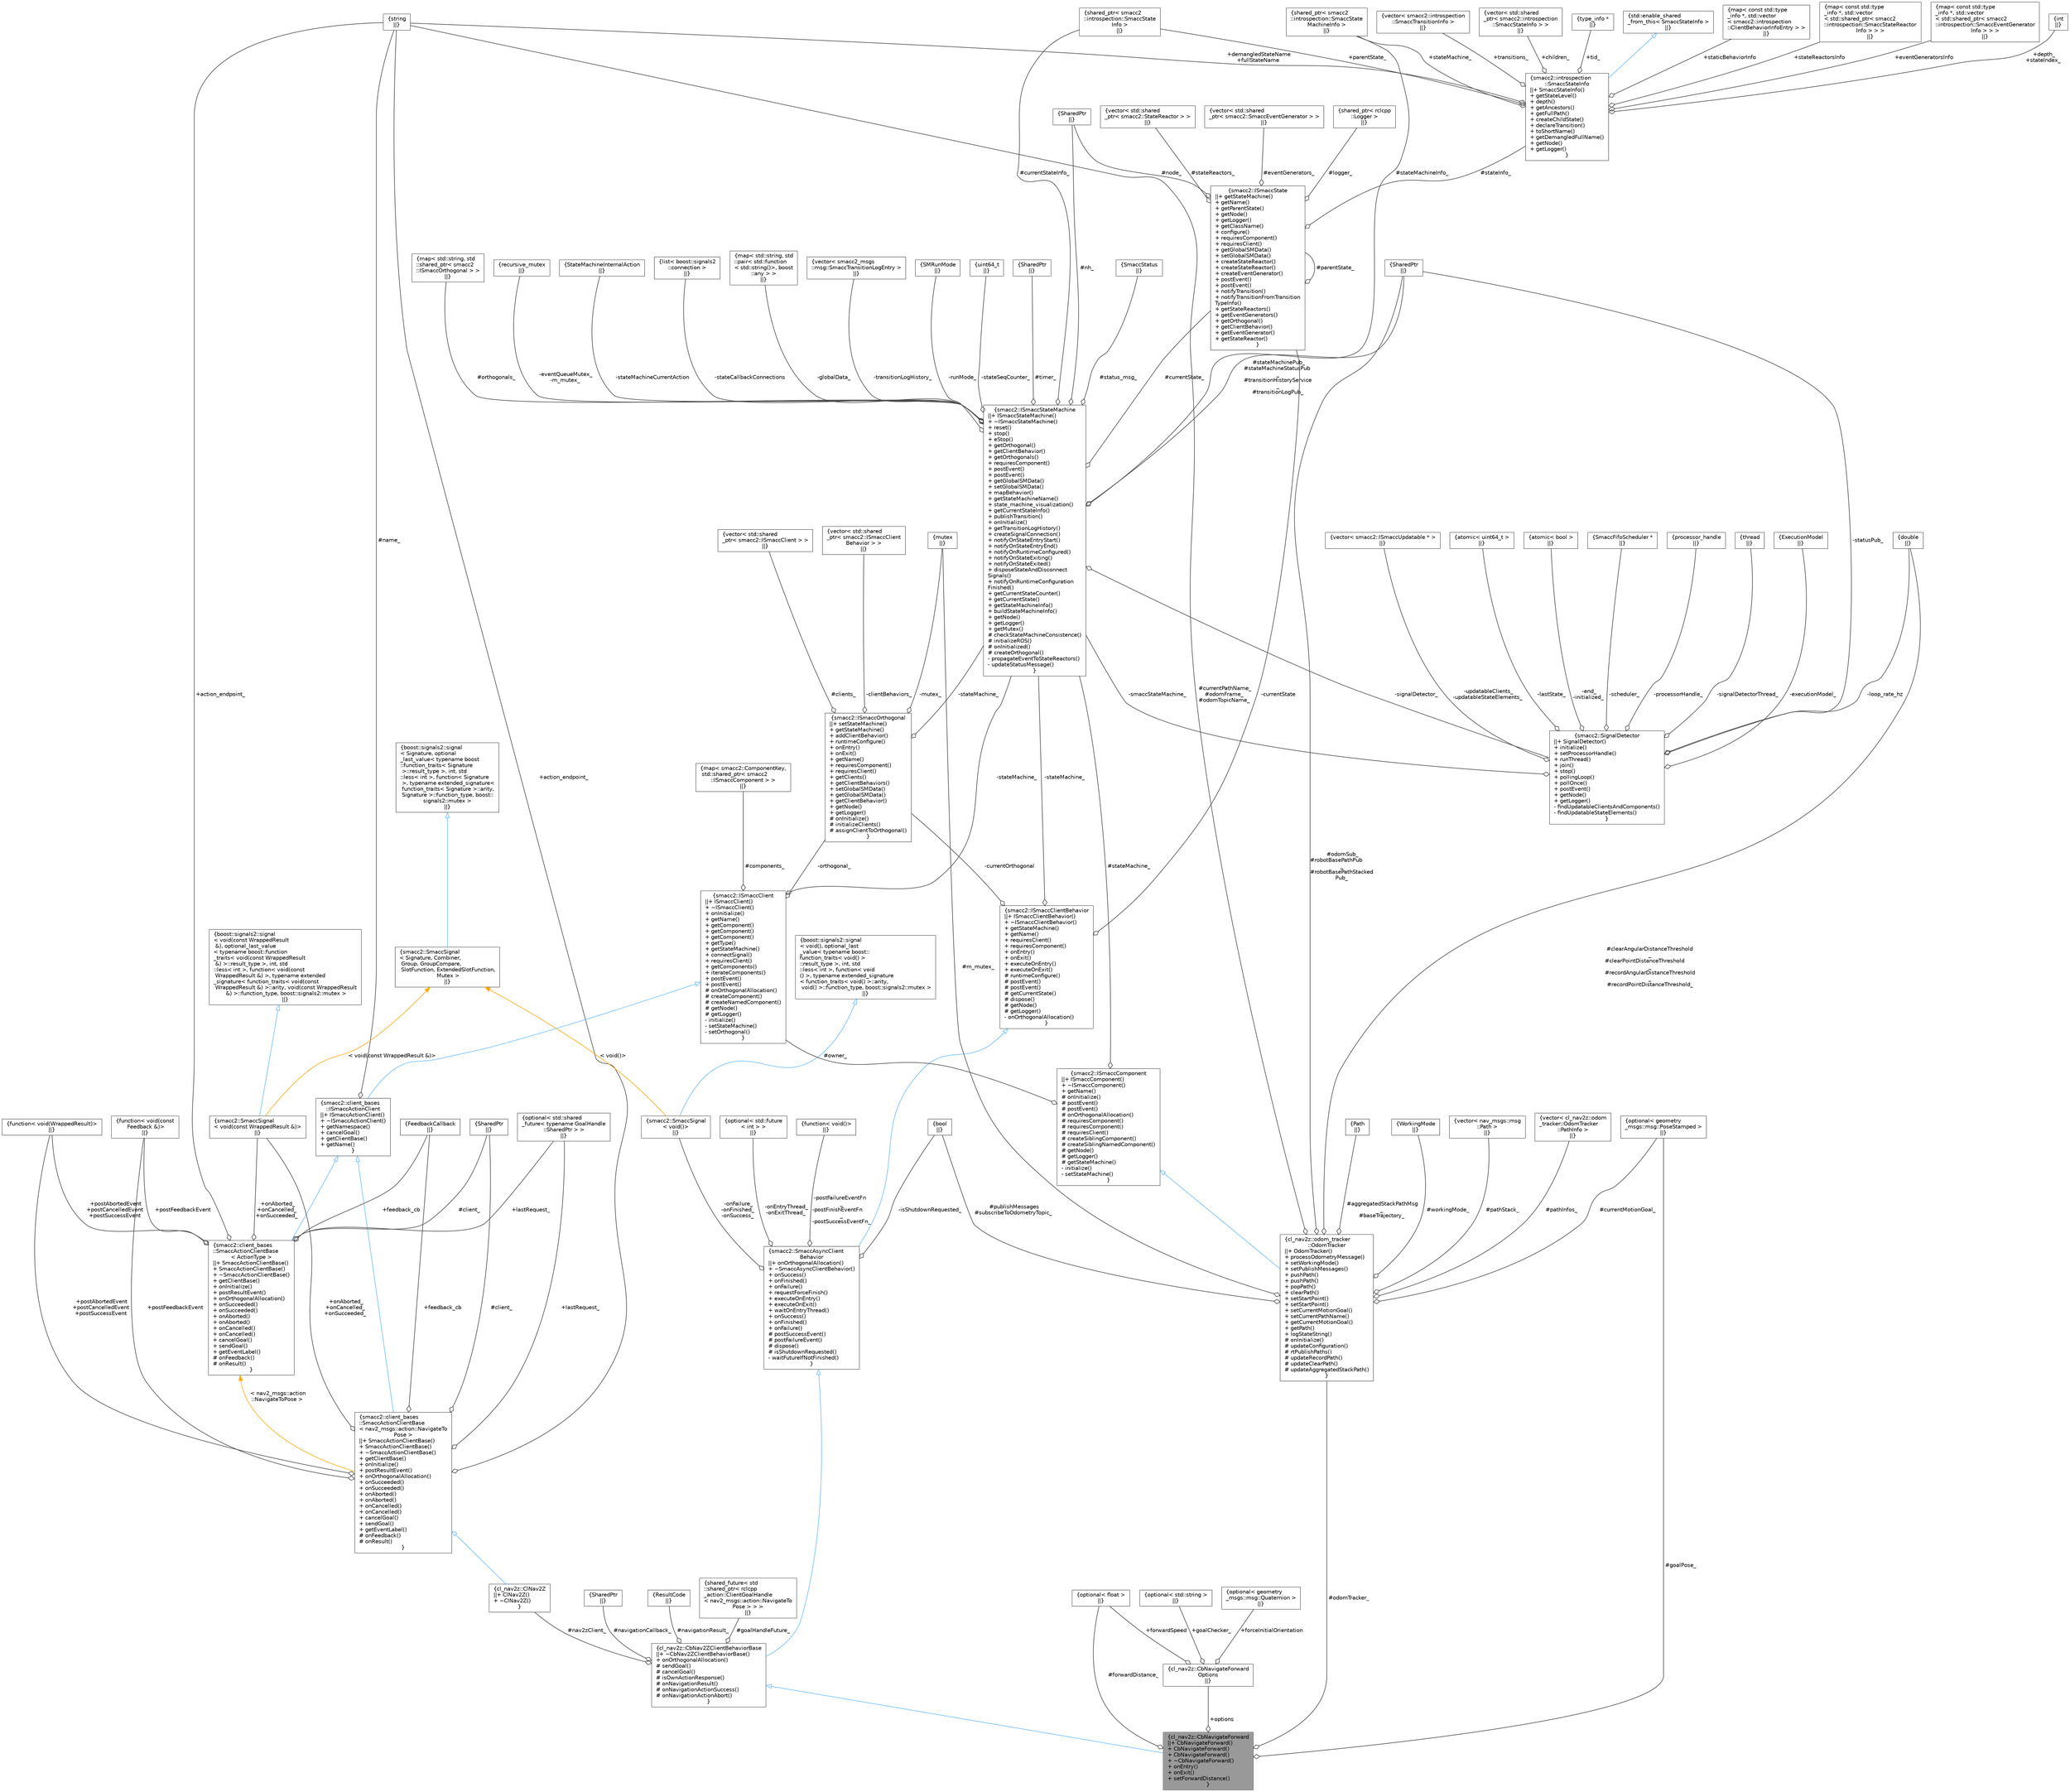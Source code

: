 digraph "cl_nav2z::CbNavigateForward"
{
 // LATEX_PDF_SIZE
  bgcolor="transparent";
  edge [fontname=Helvetica,fontsize=10,labelfontname=Helvetica,labelfontsize=10];
  node [fontname=Helvetica,fontsize=10,shape=box,height=0.2,width=0.4];
  Node1 [label="{cl_nav2z::CbNavigateForward\n||+ CbNavigateForward()\l+ CbNavigateForward()\l+ CbNavigateForward()\l+ ~CbNavigateForward()\l+ onEntry()\l+ onExit()\l+ setForwardDistance()\l}",height=0.2,width=0.4,color="gray40", fillcolor="grey60", style="filled", fontcolor="black",tooltip=" "];
  Node2 -> Node1 [dir="back",color="steelblue1",style="solid",arrowtail="onormal"];
  Node2 [label="{cl_nav2z::CbNav2ZClientBehaviorBase\n||+ ~CbNav2ZClientBehaviorBase()\l+ onOrthogonalAllocation()\l# sendGoal()\l# cancelGoal()\l# isOwnActionResponse()\l# onNavigationResult()\l# onNavigationActionSuccess()\l# onNavigationActionAbort()\l}",height=0.2,width=0.4,color="gray40", fillcolor="white", style="filled",URL="$classcl__nav2z_1_1CbNav2ZClientBehaviorBase.html",tooltip=" "];
  Node3 -> Node2 [dir="back",color="steelblue1",style="solid",arrowtail="onormal"];
  Node3 [label="{smacc2::SmaccAsyncClient\lBehavior\n||+ onOrthogonalAllocation()\l+ ~SmaccAsyncClientBehavior()\l+ onSuccess()\l+ onFinished()\l+ onFailure()\l+ requestForceFinish()\l+ executeOnEntry()\l+ executeOnExit()\l+ waitOnEntryThread()\l+ onSuccess()\l+ onFinished()\l+ onFailure()\l# postSuccessEvent()\l# postFailureEvent()\l# dispose()\l# isShutdownRequested()\l- waitFutureIfNotFinished()\l}",height=0.2,width=0.4,color="gray40", fillcolor="white", style="filled",URL="$classsmacc2_1_1SmaccAsyncClientBehavior.html",tooltip=" "];
  Node4 -> Node3 [dir="back",color="steelblue1",style="solid",arrowtail="onormal"];
  Node4 [label="{smacc2::ISmaccClientBehavior\n||+ ISmaccClientBehavior()\l+ ~ISmaccClientBehavior()\l+ getStateMachine()\l+ getName()\l+ requiresClient()\l+ requiresComponent()\l+ onEntry()\l+ onExit()\l+ executeOnEntry()\l+ executeOnExit()\l# runtimeConfigure()\l# postEvent()\l# postEvent()\l# getCurrentState()\l# dispose()\l# getNode()\l# getLogger()\l- onOrthogonalAllocation()\l}",height=0.2,width=0.4,color="gray40", fillcolor="white", style="filled",URL="$classsmacc2_1_1ISmaccClientBehavior.html",tooltip=" "];
  Node5 -> Node4 [color="grey25",style="solid",label=" -stateMachine_" ,arrowhead="odiamond"];
  Node5 [label="{smacc2::ISmaccStateMachine\n||+ ISmaccStateMachine()\l+ ~ISmaccStateMachine()\l+ reset()\l+ stop()\l+ eStop()\l+ getOrthogonal()\l+ getClientBehavior()\l+ getOrthogonals()\l+ requiresComponent()\l+ postEvent()\l+ postEvent()\l+ getGlobalSMData()\l+ setGlobalSMData()\l+ mapBehavior()\l+ getStateMachineName()\l+ state_machine_visualization()\l+ getCurrentStateInfo()\l+ publishTransition()\l+ onInitialize()\l+ getTransitionLogHistory()\l+ createSignalConnection()\l+ notifyOnStateEntryStart()\l+ notifyOnStateEntryEnd()\l+ notifyOnRuntimeConfigured()\l+ notifyOnStateExiting()\l+ notifyOnStateExited()\l+ disposeStateAndDisconnect\lSignals()\l+ notifyOnRuntimeConfiguration\lFinished()\l+ getCurrentStateCounter()\l+ getCurrentState()\l+ getStateMachineInfo()\l+ buildStateMachineInfo()\l+ getNode()\l+ getLogger()\l+ getMutex()\l# checkStateMachineConsistence()\l# initializeROS()\l# onInitialized()\l# createOrthogonal()\l- propagateEventToStateReactors()\l- updateStatusMessage()\l}",height=0.2,width=0.4,color="gray40", fillcolor="white", style="filled",URL="$classsmacc2_1_1ISmaccStateMachine.html",tooltip=" "];
  Node6 -> Node5 [color="grey25",style="solid",label=" #nh_" ,arrowhead="odiamond"];
  Node6 [label="{SharedPtr\n||}",height=0.2,width=0.4,color="gray40", fillcolor="white", style="filled",tooltip=" "];
  Node7 -> Node5 [color="grey25",style="solid",label=" #timer_" ,arrowhead="odiamond"];
  Node7 [label="{SharedPtr\n||}",height=0.2,width=0.4,color="gray40", fillcolor="white", style="filled",tooltip=" "];
  Node8 -> Node5 [color="grey25",style="solid",label=" #stateMachinePub_\n#stateMachineStatusPub\l_\n#transitionHistoryService\l_\n#transitionLogPub_" ,arrowhead="odiamond"];
  Node8 [label="{SharedPtr\n||}",height=0.2,width=0.4,color="gray40", fillcolor="white", style="filled",tooltip=" "];
  Node9 -> Node5 [color="grey25",style="solid",label=" #currentState_" ,arrowhead="odiamond"];
  Node9 [label="{smacc2::ISmaccState\n||+ getStateMachine()\l+ getName()\l+ getParentState()\l+ getNode()\l+ getLogger()\l+ getClassName()\l+ configure()\l+ requiresComponent()\l+ requiresClient()\l+ getGlobalSMData()\l+ setGlobalSMData()\l+ createStateReactor()\l+ createStateReactor()\l+ createEventGenerator()\l+ postEvent()\l+ postEvent()\l+ notifyTransition()\l+ notifyTransitionFromTransition\lTypeInfo()\l+ getStateReactors()\l+ getEventGenerators()\l+ getOrthogonal()\l+ getClientBehavior()\l+ getEventGenerator()\l+ getStateReactor()\l}",height=0.2,width=0.4,color="gray40", fillcolor="white", style="filled",URL="$classsmacc2_1_1ISmaccState.html",tooltip=" "];
  Node6 -> Node9 [color="grey25",style="solid",label=" #node_" ,arrowhead="odiamond"];
  Node10 -> Node9 [color="grey25",style="solid",label=" #logger_" ,arrowhead="odiamond"];
  Node10 [label="{shared_ptr\< rclcpp\l::Logger \>\n||}",height=0.2,width=0.4,color="gray40", fillcolor="white", style="filled",tooltip=" "];
  Node11 -> Node9 [color="grey25",style="solid",label=" #stateReactors_" ,arrowhead="odiamond"];
  Node11 [label="{vector\< std::shared\l_ptr\< smacc2::StateReactor \> \>\n||}",height=0.2,width=0.4,color="gray40", fillcolor="white", style="filled",tooltip=" "];
  Node12 -> Node9 [color="grey25",style="solid",label=" #eventGenerators_" ,arrowhead="odiamond"];
  Node12 [label="{vector\< std::shared\l_ptr\< smacc2::SmaccEventGenerator \> \>\n||}",height=0.2,width=0.4,color="gray40", fillcolor="white", style="filled",tooltip=" "];
  Node9 -> Node9 [color="grey25",style="solid",label=" #parentState_" ,arrowhead="odiamond"];
  Node13 -> Node9 [color="grey25",style="solid",label=" #stateInfo_" ,arrowhead="odiamond"];
  Node13 [label="{smacc2::introspection\l::SmaccStateInfo\n||+ SmaccStateInfo()\l+ getStateLevel()\l+ depth()\l+ getAncestors()\l+ getFullPath()\l+ createChildState()\l+ declareTransition()\l+ toShortName()\l+ getDemangledFullName()\l+ getNode()\l+ getLogger()\l}",height=0.2,width=0.4,color="gray40", fillcolor="white", style="filled",URL="$classsmacc2_1_1introspection_1_1SmaccStateInfo.html",tooltip=" "];
  Node14 -> Node13 [dir="back",color="steelblue1",style="solid",arrowtail="onormal"];
  Node14 [label="{std::enable_shared\l_from_this\< SmaccStateInfo \>\n||}",height=0.2,width=0.4,color="gray40", fillcolor="white", style="filled",tooltip=" "];
  Node15 -> Node13 [color="grey25",style="solid",label=" +staticBehaviorInfo" ,arrowhead="odiamond"];
  Node15 [label="{map\< const std::type\l_info *, std::vector\l\< smacc2::introspection\l::ClientBehaviorInfoEntry \> \>\n||}",height=0.2,width=0.4,color="gray40", fillcolor="white", style="filled",tooltip=" "];
  Node16 -> Node13 [color="grey25",style="solid",label=" +stateReactorsInfo" ,arrowhead="odiamond"];
  Node16 [label="{map\< const std::type\l_info *, std::vector\l\< std::shared_ptr\< smacc2\l::introspection::SmaccStateReactor\lInfo \> \> \>\n||}",height=0.2,width=0.4,color="gray40", fillcolor="white", style="filled",tooltip=" "];
  Node17 -> Node13 [color="grey25",style="solid",label=" +eventGeneratorsInfo" ,arrowhead="odiamond"];
  Node17 [label="{map\< const std::type\l_info *, std::vector\l\< std::shared_ptr\< smacc2\l::introspection::SmaccEventGenerator\lInfo \> \> \>\n||}",height=0.2,width=0.4,color="gray40", fillcolor="white", style="filled",tooltip=" "];
  Node18 -> Node13 [color="grey25",style="solid",label=" +depth_\n+stateIndex_" ,arrowhead="odiamond"];
  Node18 [label="{int\n||}",height=0.2,width=0.4,color="gray40", fillcolor="white", style="filled",tooltip=" "];
  Node19 -> Node13 [color="grey25",style="solid",label=" +demangledStateName\n+fullStateName" ,arrowhead="odiamond"];
  Node19 [label="{string\n||}",height=0.2,width=0.4,color="gray40", fillcolor="white", style="filled",tooltip=" "];
  Node20 -> Node13 [color="grey25",style="solid",label=" +stateMachine_" ,arrowhead="odiamond"];
  Node20 [label="{shared_ptr\< smacc2\l::introspection::SmaccState\lMachineInfo \>\n||}",height=0.2,width=0.4,color="gray40", fillcolor="white", style="filled",tooltip=" "];
  Node21 -> Node13 [color="grey25",style="solid",label=" +parentState_" ,arrowhead="odiamond"];
  Node21 [label="{shared_ptr\< smacc2\l::introspection::SmaccState\lInfo \>\n||}",height=0.2,width=0.4,color="gray40", fillcolor="white", style="filled",tooltip=" "];
  Node22 -> Node13 [color="grey25",style="solid",label=" +transitions_" ,arrowhead="odiamond"];
  Node22 [label="{vector\< smacc2::introspection\l::SmaccTransitionInfo \>\n||}",height=0.2,width=0.4,color="gray40", fillcolor="white", style="filled",tooltip=" "];
  Node23 -> Node13 [color="grey25",style="solid",label=" +children_" ,arrowhead="odiamond"];
  Node23 [label="{vector\< std::shared\l_ptr\< smacc2::introspection\l::SmaccStateInfo \> \>\n||}",height=0.2,width=0.4,color="gray40", fillcolor="white", style="filled",tooltip=" "];
  Node24 -> Node13 [color="grey25",style="solid",label=" +tid_" ,arrowhead="odiamond"];
  Node24 [label="{type_info *\n||}",height=0.2,width=0.4,color="gray40", fillcolor="white", style="filled",tooltip=" "];
  Node21 -> Node5 [color="grey25",style="solid",label=" #currentStateInfo_" ,arrowhead="odiamond"];
  Node25 -> Node5 [color="grey25",style="solid",label=" #status_msg_" ,arrowhead="odiamond"];
  Node25 [label="{SmaccStatus\n||}",height=0.2,width=0.4,color="gray40", fillcolor="white", style="filled",tooltip=" "];
  Node26 -> Node5 [color="grey25",style="solid",label=" #orthogonals_" ,arrowhead="odiamond"];
  Node26 [label="{map\< std::string, std\l::shared_ptr\< smacc2\l::ISmaccOrthogonal \> \>\n||}",height=0.2,width=0.4,color="gray40", fillcolor="white", style="filled",tooltip=" "];
  Node20 -> Node5 [color="grey25",style="solid",label=" #stateMachineInfo_" ,arrowhead="odiamond"];
  Node27 -> Node5 [color="grey25",style="solid",label=" -eventQueueMutex_\n-m_mutex_" ,arrowhead="odiamond"];
  Node27 [label="{recursive_mutex\n||}",height=0.2,width=0.4,color="gray40", fillcolor="white", style="filled",tooltip=" "];
  Node28 -> Node5 [color="grey25",style="solid",label=" -stateMachineCurrentAction" ,arrowhead="odiamond"];
  Node28 [label="{StateMachineInternalAction\n||}",height=0.2,width=0.4,color="gray40", fillcolor="white", style="filled",tooltip=" "];
  Node29 -> Node5 [color="grey25",style="solid",label=" -stateCallbackConnections" ,arrowhead="odiamond"];
  Node29 [label="{list\< boost::signals2\l::connection \>\n||}",height=0.2,width=0.4,color="gray40", fillcolor="white", style="filled",tooltip=" "];
  Node30 -> Node5 [color="grey25",style="solid",label=" -globalData_" ,arrowhead="odiamond"];
  Node30 [label="{map\< std::string, std\l::pair\< std::function\l\< std::string()\>, boost\l::any \> \>\n||}",height=0.2,width=0.4,color="gray40", fillcolor="white", style="filled",tooltip=" "];
  Node31 -> Node5 [color="grey25",style="solid",label=" -transitionLogHistory_" ,arrowhead="odiamond"];
  Node31 [label="{vector\< smacc2_msgs\l::msg::SmaccTransitionLogEntry \>\n||}",height=0.2,width=0.4,color="gray40", fillcolor="white", style="filled",tooltip=" "];
  Node32 -> Node5 [color="grey25",style="solid",label=" -runMode_" ,arrowhead="odiamond"];
  Node32 [label="{SMRunMode\n||}",height=0.2,width=0.4,color="gray40", fillcolor="white", style="filled",tooltip=" "];
  Node33 -> Node5 [color="grey25",style="solid",label=" -signalDetector_" ,arrowhead="odiamond"];
  Node33 [label="{smacc2::SignalDetector\n||+ SignalDetector()\l+ initialize()\l+ setProcessorHandle()\l+ runThread()\l+ join()\l+ stop()\l+ pollingLoop()\l+ pollOnce()\l+ postEvent()\l+ getNode()\l+ getLogger()\l- findUpdatableClientsAndComponents()\l- findUpdatableStateElements()\l}",height=0.2,width=0.4,color="gray40", fillcolor="white", style="filled",URL="$classsmacc2_1_1SignalDetector.html",tooltip=" "];
  Node5 -> Node33 [color="grey25",style="solid",label=" -smaccStateMachine_" ,arrowhead="odiamond"];
  Node34 -> Node33 [color="grey25",style="solid",label=" -updatableClients_\n-updatableStateElements_" ,arrowhead="odiamond"];
  Node34 [label="{vector\< smacc2::ISmaccUpdatable * \>\n||}",height=0.2,width=0.4,color="gray40", fillcolor="white", style="filled",tooltip=" "];
  Node35 -> Node33 [color="grey25",style="solid",label=" -lastState_" ,arrowhead="odiamond"];
  Node35 [label="{atomic\< uint64_t \>\n||}",height=0.2,width=0.4,color="gray40", fillcolor="white", style="filled",tooltip=" "];
  Node36 -> Node33 [color="grey25",style="solid",label=" -loop_rate_hz" ,arrowhead="odiamond"];
  Node36 [label="{double\n||}",height=0.2,width=0.4,color="gray40", fillcolor="white", style="filled",tooltip=" "];
  Node37 -> Node33 [color="grey25",style="solid",label=" -end_\n-initialized_" ,arrowhead="odiamond"];
  Node37 [label="{atomic\< bool \>\n||}",height=0.2,width=0.4,color="gray40", fillcolor="white", style="filled",tooltip=" "];
  Node8 -> Node33 [color="grey25",style="solid",label=" -statusPub_" ,arrowhead="odiamond"];
  Node38 -> Node33 [color="grey25",style="solid",label=" -scheduler_" ,arrowhead="odiamond"];
  Node38 [label="{SmaccFifoScheduler *\n||}",height=0.2,width=0.4,color="gray40", fillcolor="white", style="filled",tooltip=" "];
  Node39 -> Node33 [color="grey25",style="solid",label=" -processorHandle_" ,arrowhead="odiamond"];
  Node39 [label="{processor_handle\n||}",height=0.2,width=0.4,color="gray40", fillcolor="white", style="filled",tooltip=" "];
  Node40 -> Node33 [color="grey25",style="solid",label=" -signalDetectorThread_" ,arrowhead="odiamond"];
  Node40 [label="{thread\n||}",height=0.2,width=0.4,color="gray40", fillcolor="white", style="filled",tooltip=" "];
  Node41 -> Node33 [color="grey25",style="solid",label=" -executionModel_" ,arrowhead="odiamond"];
  Node41 [label="{ExecutionModel\n||}",height=0.2,width=0.4,color="gray40", fillcolor="white", style="filled",tooltip=" "];
  Node42 -> Node5 [color="grey25",style="solid",label=" -stateSeqCounter_" ,arrowhead="odiamond"];
  Node42 [label="{uint64_t\n||}",height=0.2,width=0.4,color="gray40", fillcolor="white", style="filled",tooltip=" "];
  Node9 -> Node4 [color="grey25",style="solid",label=" -currentState" ,arrowhead="odiamond"];
  Node43 -> Node4 [color="grey25",style="solid",label=" -currentOrthogonal" ,arrowhead="odiamond"];
  Node43 [label="{smacc2::ISmaccOrthogonal\n||+ setStateMachine()\l+ getStateMachine()\l+ addClientBehavior()\l+ runtimeConfigure()\l+ onEntry()\l+ onExit()\l+ getName()\l+ requiresComponent()\l+ requiresClient()\l+ getClients()\l+ getClientBehaviors()\l+ setGlobalSMData()\l+ getGlobalSMData()\l+ getClientBehavior()\l+ getNode()\l+ getLogger()\l# onInitialize()\l# initializeClients()\l# assignClientToOrthogonal()\l}",height=0.2,width=0.4,color="gray40", fillcolor="white", style="filled",URL="$classsmacc2_1_1ISmaccOrthogonal.html",tooltip=" "];
  Node44 -> Node43 [color="grey25",style="solid",label=" #clients_" ,arrowhead="odiamond"];
  Node44 [label="{vector\< std::shared\l_ptr\< smacc2::ISmaccClient \> \>\n||}",height=0.2,width=0.4,color="gray40", fillcolor="white", style="filled",tooltip=" "];
  Node5 -> Node43 [color="grey25",style="solid",label=" -stateMachine_" ,arrowhead="odiamond"];
  Node45 -> Node43 [color="grey25",style="solid",label=" -clientBehaviors_" ,arrowhead="odiamond"];
  Node45 [label="{vector\< std::shared\l_ptr\< smacc2::ISmaccClient\lBehavior \> \>\n||}",height=0.2,width=0.4,color="gray40", fillcolor="white", style="filled",tooltip=" "];
  Node46 -> Node43 [color="grey25",style="solid",label=" -mutex_" ,arrowhead="odiamond"];
  Node46 [label="{mutex\n||}",height=0.2,width=0.4,color="gray40", fillcolor="white", style="filled",tooltip=" "];
  Node47 -> Node3 [color="grey25",style="solid",label=" -onEntryThread_\n-onExitThread_" ,arrowhead="odiamond"];
  Node47 [label="{optional\< std::future\l\< int \> \>\n||}",height=0.2,width=0.4,color="gray40", fillcolor="white", style="filled",tooltip=" "];
  Node48 -> Node3 [color="grey25",style="solid",label=" -postFailureEventFn\l_\n-postFinishEventFn\l_\n-postSuccessEventFn_" ,arrowhead="odiamond"];
  Node48 [label="{function\< void()\>\n||}",height=0.2,width=0.4,color="gray40", fillcolor="white", style="filled",tooltip=" "];
  Node49 -> Node3 [color="grey25",style="solid",label=" -onFailure_\n-onFinished_\n-onSuccess_" ,arrowhead="odiamond"];
  Node49 [label="{smacc2::SmaccSignal\l\< void()\>\n||}",height=0.2,width=0.4,color="gray40", fillcolor="white", style="filled",URL="$classsmacc2_1_1SmaccSignal.html",tooltip=" "];
  Node50 -> Node49 [dir="back",color="steelblue1",style="solid",arrowtail="onormal"];
  Node50 [label="{boost::signals2::signal\l\< void(), optional_last\l_value\< typename boost::\lfunction_traits\< void() \>\l::result_type \>, int, std\l::less\< int \>, function\< void\l() \>, typename extended_signature\l\< function_traits\< void() \>::arity,\l void() \>::function_type, boost::signals2::mutex \>\n||}",height=0.2,width=0.4,color="gray40", fillcolor="white", style="filled",tooltip=" "];
  Node51 -> Node49 [dir="back",color="orange",style="solid",label=" \< void()\>" ];
  Node51 [label="{smacc2::SmaccSignal\l\< Signature, Combiner,\l Group, GroupCompare,\l SlotFunction, ExtendedSlotFunction,\l Mutex \>\n||}",height=0.2,width=0.4,color="gray40", fillcolor="white", style="filled",URL="$classsmacc2_1_1SmaccSignal.html",tooltip=" "];
  Node52 -> Node51 [dir="back",color="steelblue1",style="solid",arrowtail="onormal"];
  Node52 [label="{boost::signals2::signal\l\< Signature, optional\l_last_value\< typename boost\l::function_traits\< Signature\l \>::result_type \>, int, std\l::less\< int \>, function\< Signature\l \>, typename extended_signature\<\l function_traits\< Signature \>::arity,\l Signature \>::function_type, boost::\lsignals2::mutex \>\n||}",height=0.2,width=0.4,color="gray40", fillcolor="white", style="filled",tooltip=" "];
  Node53 -> Node3 [color="grey25",style="solid",label=" -isShutdownRequested_" ,arrowhead="odiamond"];
  Node53 [label="{bool\n||}",height=0.2,width=0.4,color="gray40", fillcolor="white", style="filled",URL="$classbool.html",tooltip=" "];
  Node54 -> Node2 [color="grey25",style="solid",label=" #nav2zClient_" ,arrowhead="odiamond"];
  Node54 [label="{cl_nav2z::ClNav2Z\n||+ ClNav2Z()\l+ ~ClNav2Z()\l}",height=0.2,width=0.4,color="gray40", fillcolor="white", style="filled",URL="$classcl__nav2z_1_1ClNav2Z.html",tooltip=" "];
  Node55 -> Node54 [dir="back",color="steelblue1",style="solid",arrowtail="onormal"];
  Node55 [label="{smacc2::client_bases\l::SmaccActionClientBase\l\< nav2_msgs::action::NavigateTo\lPose \>\n||+ SmaccActionClientBase()\l+ SmaccActionClientBase()\l+ ~SmaccActionClientBase()\l+ getClientBase()\l+ onInitialize()\l+ postResultEvent()\l+ onOrthogonalAllocation()\l+ onSucceeded()\l+ onSucceeded()\l+ onAborted()\l+ onAborted()\l+ onCancelled()\l+ onCancelled()\l+ cancelGoal()\l+ sendGoal()\l+ getEventLabel()\l# onFeedback()\l# onResult()\l}",height=0.2,width=0.4,color="gray40", fillcolor="white", style="filled",URL="$classsmacc2_1_1client__bases_1_1SmaccActionClientBase.html",tooltip=" "];
  Node56 -> Node55 [dir="back",color="steelblue1",style="solid",arrowtail="onormal"];
  Node56 [label="{smacc2::client_bases\l::ISmaccActionClient\n||+ ISmaccActionClient()\l+ ~ISmaccActionClient()\l+ getNamespace()\l+ cancelGoal()\l+ getClientBase()\l+ getName()\l}",height=0.2,width=0.4,color="gray40", fillcolor="white", style="filled",URL="$classsmacc2_1_1client__bases_1_1ISmaccActionClient.html",tooltip=" "];
  Node57 -> Node56 [dir="back",color="steelblue1",style="solid",arrowtail="onormal"];
  Node57 [label="{smacc2::ISmaccClient\n||+ ISmaccClient()\l+ ~ISmaccClient()\l+ onInitialize()\l+ getName()\l+ getComponent()\l+ getComponent()\l+ getComponent()\l+ getType()\l+ getStateMachine()\l+ connectSignal()\l+ requiresClient()\l+ getComponents()\l+ iterateComponents()\l+ postEvent()\l+ postEvent()\l# onOrthogonalAllocation()\l# createComponent()\l# createNamedComponent()\l# getNode()\l# getLogger()\l- initialize()\l- setStateMachine()\l- setOrthogonal()\l}",height=0.2,width=0.4,color="gray40", fillcolor="white", style="filled",URL="$classsmacc2_1_1ISmaccClient.html",tooltip=" "];
  Node58 -> Node57 [color="grey25",style="solid",label=" #components_" ,arrowhead="odiamond"];
  Node58 [label="{map\< smacc2::ComponentKey,\l std::shared_ptr\< smacc2\l::ISmaccComponent \> \>\n||}",height=0.2,width=0.4,color="gray40", fillcolor="white", style="filled",tooltip=" "];
  Node5 -> Node57 [color="grey25",style="solid",label=" -stateMachine_" ,arrowhead="odiamond"];
  Node43 -> Node57 [color="grey25",style="solid",label=" -orthogonal_" ,arrowhead="odiamond"];
  Node19 -> Node56 [color="grey25",style="solid",label=" #name_" ,arrowhead="odiamond"];
  Node19 -> Node55 [color="grey25",style="solid",label=" +action_endpoint_" ,arrowhead="odiamond"];
  Node59 -> Node55 [color="grey25",style="solid",label=" +lastRequest_" ,arrowhead="odiamond"];
  Node59 [label="{optional\< std::shared\l_future\< typename GoalHandle\l::SharedPtr \> \>\n||}",height=0.2,width=0.4,color="gray40", fillcolor="white", style="filled",tooltip=" "];
  Node60 -> Node55 [color="grey25",style="solid",label=" +onAborted_\n+onCancelled_\n+onSucceeded_" ,arrowhead="odiamond"];
  Node60 [label="{smacc2::SmaccSignal\l\< void(const WrappedResult &)\>\n||}",height=0.2,width=0.4,color="gray40", fillcolor="white", style="filled",URL="$classsmacc2_1_1SmaccSignal.html",tooltip=" "];
  Node61 -> Node60 [dir="back",color="steelblue1",style="solid",arrowtail="onormal"];
  Node61 [label="{boost::signals2::signal\l\< void(const WrappedResult\l &), optional_last_value\l\< typename boost::function\l_traits\< void(const WrappedResult\l &) \>::result_type \>, int, std\l::less\< int \>, function\< void(const\l WrappedResult &) \>, typename extended\l_signature\< function_traits\< void(const\l WrappedResult &) \>::arity, void(const WrappedResult\l &) \>::function_type, boost::signals2::mutex \>\n||}",height=0.2,width=0.4,color="gray40", fillcolor="white", style="filled",tooltip=" "];
  Node51 -> Node60 [dir="back",color="orange",style="solid",label=" \< void(const WrappedResult &)\>" ];
  Node62 -> Node55 [color="grey25",style="solid",label=" +postAbortedEvent\n+postCancelledEvent\n+postSuccessEvent" ,arrowhead="odiamond"];
  Node62 [label="{function\< void(WrappedResult)\>\n||}",height=0.2,width=0.4,color="gray40", fillcolor="white", style="filled",tooltip=" "];
  Node63 -> Node55 [color="grey25",style="solid",label=" +postFeedbackEvent" ,arrowhead="odiamond"];
  Node63 [label="{function\< void(const\l Feedback &)\>\n||}",height=0.2,width=0.4,color="gray40", fillcolor="white", style="filled",tooltip=" "];
  Node64 -> Node55 [color="grey25",style="solid",label=" +feedback_cb" ,arrowhead="odiamond"];
  Node64 [label="{FeedbackCallback\n||}",height=0.2,width=0.4,color="gray40", fillcolor="white", style="filled",tooltip=" "];
  Node65 -> Node55 [color="grey25",style="solid",label=" #client_" ,arrowhead="odiamond"];
  Node65 [label="{SharedPtr\n||}",height=0.2,width=0.4,color="gray40", fillcolor="white", style="filled",tooltip=" "];
  Node66 -> Node55 [dir="back",color="orange",style="solid",label=" \< nav2_msgs::action\l::NavigateToPose \>" ];
  Node66 [label="{smacc2::client_bases\l::SmaccActionClientBase\l\< ActionType \>\n||+ SmaccActionClientBase()\l+ SmaccActionClientBase()\l+ ~SmaccActionClientBase()\l+ getClientBase()\l+ onInitialize()\l+ postResultEvent()\l+ onOrthogonalAllocation()\l+ onSucceeded()\l+ onSucceeded()\l+ onAborted()\l+ onAborted()\l+ onCancelled()\l+ onCancelled()\l+ cancelGoal()\l+ sendGoal()\l+ getEventLabel()\l# onFeedback()\l# onResult()\l}",height=0.2,width=0.4,color="gray40", fillcolor="white", style="filled",URL="$classsmacc2_1_1client__bases_1_1SmaccActionClientBase.html",tooltip=" "];
  Node56 -> Node66 [dir="back",color="steelblue1",style="solid",arrowtail="onormal"];
  Node19 -> Node66 [color="grey25",style="solid",label=" +action_endpoint_" ,arrowhead="odiamond"];
  Node59 -> Node66 [color="grey25",style="solid",label=" +lastRequest_" ,arrowhead="odiamond"];
  Node60 -> Node66 [color="grey25",style="solid",label=" +onAborted_\n+onCancelled_\n+onSucceeded_" ,arrowhead="odiamond"];
  Node62 -> Node66 [color="grey25",style="solid",label=" +postAbortedEvent\n+postCancelledEvent\n+postSuccessEvent" ,arrowhead="odiamond"];
  Node63 -> Node66 [color="grey25",style="solid",label=" +postFeedbackEvent" ,arrowhead="odiamond"];
  Node64 -> Node66 [color="grey25",style="solid",label=" +feedback_cb" ,arrowhead="odiamond"];
  Node65 -> Node66 [color="grey25",style="solid",label=" #client_" ,arrowhead="odiamond"];
  Node67 -> Node2 [color="grey25",style="solid",label=" #navigationCallback_" ,arrowhead="odiamond"];
  Node67 [label="{SharedPtr\n||}",height=0.2,width=0.4,color="gray40", fillcolor="white", style="filled",tooltip=" "];
  Node68 -> Node2 [color="grey25",style="solid",label=" #navigationResult_" ,arrowhead="odiamond"];
  Node68 [label="{ResultCode\n||}",height=0.2,width=0.4,color="gray40", fillcolor="white", style="filled",tooltip=" "];
  Node69 -> Node2 [color="grey25",style="solid",label=" #goalHandleFuture_" ,arrowhead="odiamond"];
  Node69 [label="{shared_future\< std\l::shared_ptr\< rclcpp\l_action::ClientGoalHandle\l\< nav2_msgs::action::NavigateTo\lPose \> \> \>\n||}",height=0.2,width=0.4,color="gray40", fillcolor="white", style="filled",tooltip=" "];
  Node70 -> Node1 [color="grey25",style="solid",label=" +options" ,arrowhead="odiamond"];
  Node70 [label="{cl_nav2z::CbNavigateForward\lOptions\n||}",height=0.2,width=0.4,color="gray40", fillcolor="white", style="filled",URL="$structcl__nav2z_1_1CbNavigateForwardOptions.html",tooltip=" "];
  Node71 -> Node70 [color="grey25",style="solid",label=" +forwardSpeed" ,arrowhead="odiamond"];
  Node71 [label="{optional\< float \>\n||}",height=0.2,width=0.4,color="gray40", fillcolor="white", style="filled",tooltip=" "];
  Node72 -> Node70 [color="grey25",style="solid",label=" +forceInitialOrientation" ,arrowhead="odiamond"];
  Node72 [label="{optional\< geometry\l_msgs::msg::Quaternion \>\n||}",height=0.2,width=0.4,color="gray40", fillcolor="white", style="filled",tooltip=" "];
  Node73 -> Node70 [color="grey25",style="solid",label=" +goalChecker_" ,arrowhead="odiamond"];
  Node73 [label="{optional\< std::string \>\n||}",height=0.2,width=0.4,color="gray40", fillcolor="white", style="filled",tooltip=" "];
  Node74 -> Node1 [color="grey25",style="solid",label=" #odomTracker_" ,arrowhead="odiamond"];
  Node74 [label="{cl_nav2z::odom_tracker\l::OdomTracker\n||+ OdomTracker()\l+ processOdometryMessage()\l+ setWorkingMode()\l+ setPublishMessages()\l+ pushPath()\l+ pushPath()\l+ popPath()\l+ clearPath()\l+ setStartPoint()\l+ setStartPoint()\l+ setCurrentMotionGoal()\l+ setCurrentPathName()\l+ getCurrentMotionGoal()\l+ getPath()\l+ logStateString()\l# onInitialize()\l# updateConfiguration()\l# rtPublishPaths()\l# updateRecordPath()\l# updateClearPath()\l# updateAggregatedStackPath()\l}",height=0.2,width=0.4,color="gray40", fillcolor="white", style="filled",URL="$classcl__nav2z_1_1odom__tracker_1_1OdomTracker.html",tooltip=" "];
  Node75 -> Node74 [dir="back",color="steelblue1",style="solid",arrowtail="onormal"];
  Node75 [label="{smacc2::ISmaccComponent\n||+ ISmaccComponent()\l+ ~ISmaccComponent()\l+ getName()\l# onInitialize()\l# postEvent()\l# postEvent()\l# onOrthogonalAllocation()\l# requiresComponent()\l# requiresComponent()\l# requiresClient()\l# createSiblingComponent()\l# createSiblingNamedComponent()\l# getNode()\l# getLogger()\l# getStateMachine()\l- initialize()\l- setStateMachine()\l}",height=0.2,width=0.4,color="gray40", fillcolor="white", style="filled",URL="$classsmacc2_1_1ISmaccComponent.html",tooltip=" "];
  Node5 -> Node75 [color="grey25",style="solid",label=" #stateMachine_" ,arrowhead="odiamond"];
  Node57 -> Node75 [color="grey25",style="solid",label=" #owner_" ,arrowhead="odiamond"];
  Node8 -> Node74 [color="grey25",style="solid",label=" #odomSub_\n#robotBasePathPub\l_\n#robotBasePathStacked\lPub_" ,arrowhead="odiamond"];
  Node36 -> Node74 [color="grey25",style="solid",label=" #clearAngularDistanceThreshold\l_\n#clearPointDistanceThreshold\l_\n#recordAngularDistanceThreshold\l_\n#recordPointDistanceThreshold_" ,arrowhead="odiamond"];
  Node19 -> Node74 [color="grey25",style="solid",label=" #currentPathName_\n#odomFrame_\n#odomTopicName_" ,arrowhead="odiamond"];
  Node53 -> Node74 [color="grey25",style="solid",label=" #publishMessages\n#subscribeToOdometryTopic_" ,arrowhead="odiamond"];
  Node76 -> Node74 [color="grey25",style="solid",label=" #aggregatedStackPathMsg\l_\n#baseTrajectory_" ,arrowhead="odiamond"];
  Node76 [label="{Path\n||}",height=0.2,width=0.4,color="gray40", fillcolor="white", style="filled",tooltip=" "];
  Node77 -> Node74 [color="grey25",style="solid",label=" #workingMode_" ,arrowhead="odiamond"];
  Node77 [label="{WorkingMode\n||}",height=0.2,width=0.4,color="gray40", fillcolor="white", style="filled",tooltip=" "];
  Node78 -> Node74 [color="grey25",style="solid",label=" #pathStack_" ,arrowhead="odiamond"];
  Node78 [label="{vector\< nav_msgs::msg\l::Path \>\n||}",height=0.2,width=0.4,color="gray40", fillcolor="white", style="filled",tooltip=" "];
  Node79 -> Node74 [color="grey25",style="solid",label=" #pathInfos_" ,arrowhead="odiamond"];
  Node79 [label="{vector\< cl_nav2z::odom\l_tracker::OdomTracker\l::PathInfo \>\n||}",height=0.2,width=0.4,color="gray40", fillcolor="white", style="filled",tooltip=" "];
  Node80 -> Node74 [color="grey25",style="solid",label=" #currentMotionGoal_" ,arrowhead="odiamond"];
  Node80 [label="{optional\< geometry\l_msgs::msg::PoseStamped \>\n||}",height=0.2,width=0.4,color="gray40", fillcolor="white", style="filled",tooltip=" "];
  Node46 -> Node74 [color="grey25",style="solid",label=" #m_mutex_" ,arrowhead="odiamond"];
  Node80 -> Node1 [color="grey25",style="solid",label=" #goalPose_" ,arrowhead="odiamond"];
  Node71 -> Node1 [color="grey25",style="solid",label=" #forwardDistance_" ,arrowhead="odiamond"];
}

